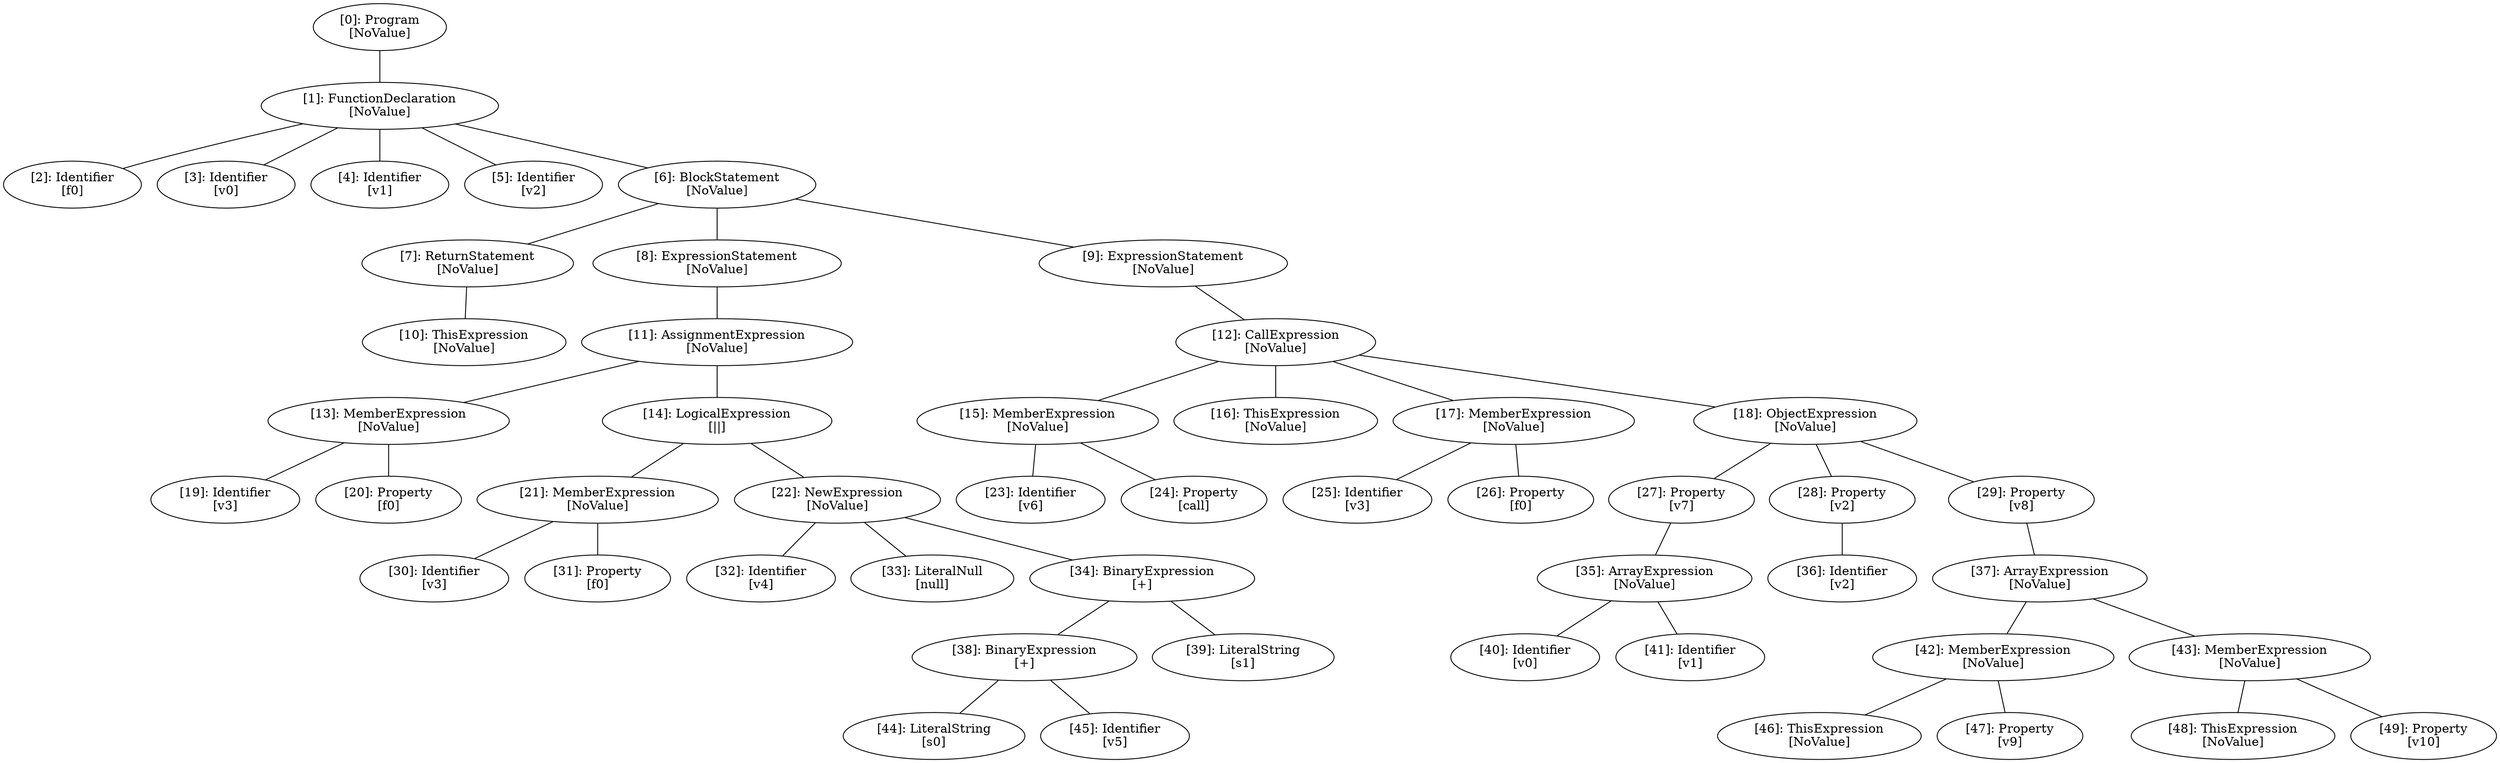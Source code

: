 // Result
graph {
	0 [label="[0]: Program
[NoValue]"]
	1 [label="[1]: FunctionDeclaration
[NoValue]"]
	2 [label="[2]: Identifier
[f0]"]
	3 [label="[3]: Identifier
[v0]"]
	4 [label="[4]: Identifier
[v1]"]
	5 [label="[5]: Identifier
[v2]"]
	6 [label="[6]: BlockStatement
[NoValue]"]
	7 [label="[7]: ReturnStatement
[NoValue]"]
	8 [label="[8]: ExpressionStatement
[NoValue]"]
	9 [label="[9]: ExpressionStatement
[NoValue]"]
	10 [label="[10]: ThisExpression
[NoValue]"]
	11 [label="[11]: AssignmentExpression
[NoValue]"]
	12 [label="[12]: CallExpression
[NoValue]"]
	13 [label="[13]: MemberExpression
[NoValue]"]
	14 [label="[14]: LogicalExpression
[||]"]
	15 [label="[15]: MemberExpression
[NoValue]"]
	16 [label="[16]: ThisExpression
[NoValue]"]
	17 [label="[17]: MemberExpression
[NoValue]"]
	18 [label="[18]: ObjectExpression
[NoValue]"]
	19 [label="[19]: Identifier
[v3]"]
	20 [label="[20]: Property
[f0]"]
	21 [label="[21]: MemberExpression
[NoValue]"]
	22 [label="[22]: NewExpression
[NoValue]"]
	23 [label="[23]: Identifier
[v6]"]
	24 [label="[24]: Property
[call]"]
	25 [label="[25]: Identifier
[v3]"]
	26 [label="[26]: Property
[f0]"]
	27 [label="[27]: Property
[v7]"]
	28 [label="[28]: Property
[v2]"]
	29 [label="[29]: Property
[v8]"]
	30 [label="[30]: Identifier
[v3]"]
	31 [label="[31]: Property
[f0]"]
	32 [label="[32]: Identifier
[v4]"]
	33 [label="[33]: LiteralNull
[null]"]
	34 [label="[34]: BinaryExpression
[+]"]
	35 [label="[35]: ArrayExpression
[NoValue]"]
	36 [label="[36]: Identifier
[v2]"]
	37 [label="[37]: ArrayExpression
[NoValue]"]
	38 [label="[38]: BinaryExpression
[+]"]
	39 [label="[39]: LiteralString
[s1]"]
	40 [label="[40]: Identifier
[v0]"]
	41 [label="[41]: Identifier
[v1]"]
	42 [label="[42]: MemberExpression
[NoValue]"]
	43 [label="[43]: MemberExpression
[NoValue]"]
	44 [label="[44]: LiteralString
[s0]"]
	45 [label="[45]: Identifier
[v5]"]
	46 [label="[46]: ThisExpression
[NoValue]"]
	47 [label="[47]: Property
[v9]"]
	48 [label="[48]: ThisExpression
[NoValue]"]
	49 [label="[49]: Property
[v10]"]
	0 -- 1
	1 -- 2
	1 -- 3
	1 -- 4
	1 -- 5
	1 -- 6
	6 -- 7
	6 -- 8
	6 -- 9
	7 -- 10
	8 -- 11
	9 -- 12
	11 -- 13
	11 -- 14
	12 -- 15
	12 -- 16
	12 -- 17
	12 -- 18
	13 -- 19
	13 -- 20
	14 -- 21
	14 -- 22
	15 -- 23
	15 -- 24
	17 -- 25
	17 -- 26
	18 -- 27
	18 -- 28
	18 -- 29
	21 -- 30
	21 -- 31
	22 -- 32
	22 -- 33
	22 -- 34
	27 -- 35
	28 -- 36
	29 -- 37
	34 -- 38
	34 -- 39
	35 -- 40
	35 -- 41
	37 -- 42
	37 -- 43
	38 -- 44
	38 -- 45
	42 -- 46
	42 -- 47
	43 -- 48
	43 -- 49
}
